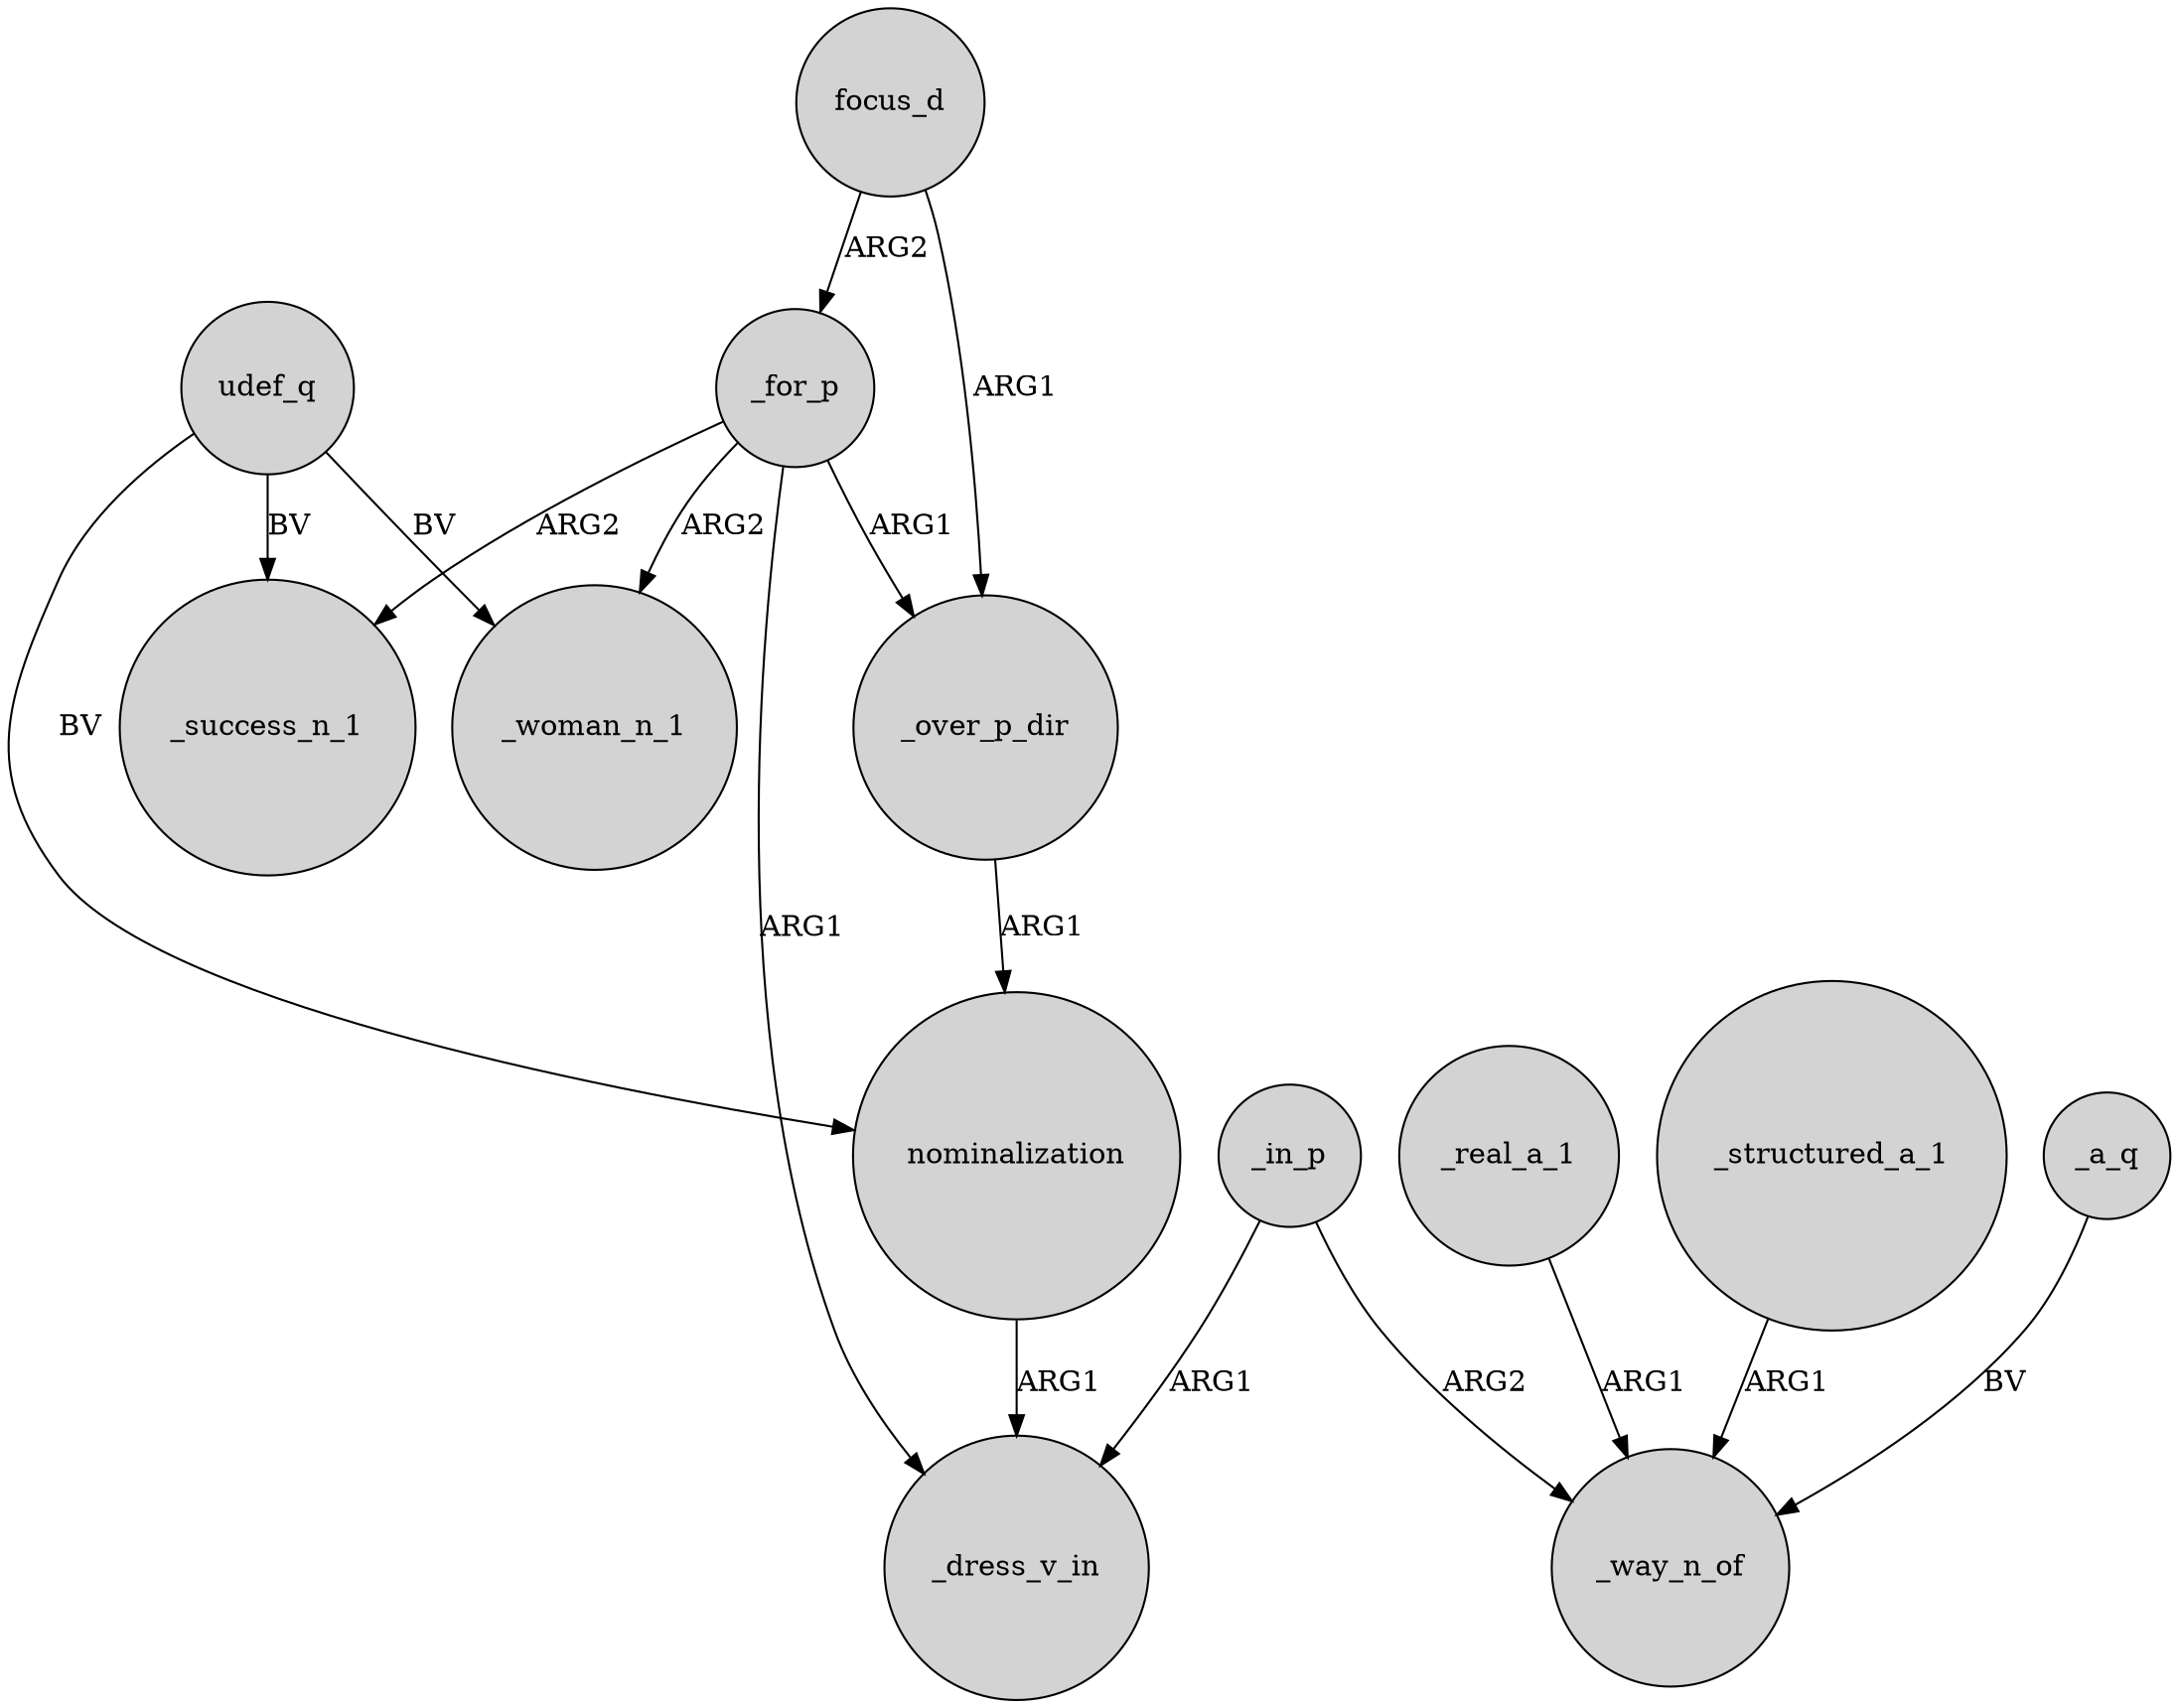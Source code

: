 digraph {
	node [shape=circle style=filled]
	_for_p -> _dress_v_in [label=ARG1]
	_a_q -> _way_n_of [label=BV]
	_in_p -> _way_n_of [label=ARG2]
	_over_p_dir -> nominalization [label=ARG1]
	focus_d -> _over_p_dir [label=ARG1]
	_in_p -> _dress_v_in [label=ARG1]
	nominalization -> _dress_v_in [label=ARG1]
	focus_d -> _for_p [label=ARG2]
	udef_q -> _woman_n_1 [label=BV]
	udef_q -> _success_n_1 [label=BV]
	_real_a_1 -> _way_n_of [label=ARG1]
	_for_p -> _success_n_1 [label=ARG2]
	_structured_a_1 -> _way_n_of [label=ARG1]
	_for_p -> _over_p_dir [label=ARG1]
	_for_p -> _woman_n_1 [label=ARG2]
	udef_q -> nominalization [label=BV]
}

